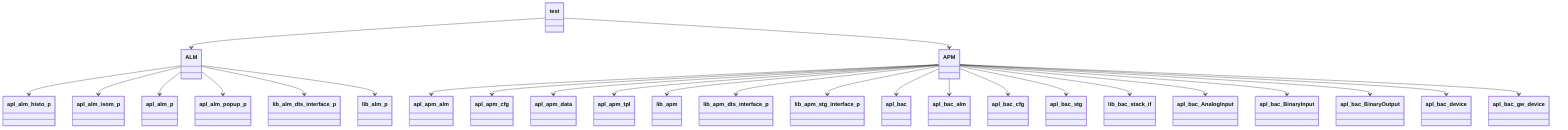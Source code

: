 classDiagram 
test --> ALM
ALM --> apl_alm_histo_p
ALM --> apl_alm_isom_p
ALM --> apl_alm_p
ALM --> apl_alm_popup_p
ALM --> lib_alm_dts_interface_p
ALM --> lib_alm_p
test --> APM
APM --> apl_apm_alm
APM --> apl_apm_cfg
APM --> apl_apm_data
APM --> apl_apm_tpl
APM --> lib_apm
APM --> lib_apm_dts_interface_p
APM --> lib_apm_stg_interface_p
APM --> apl_bac
APM --> apl_bac_alm
APM --> apl_bac_cfg
APM --> apl_bac_stg
APM --> lib_bac_stack_if
APM --> apl_bac_AnalogInput
APM --> apl_bac_BinaryInput
APM --> apl_bac_BinaryOutput
APM --> apl_bac_device
APM --> apl_bac_gw_device